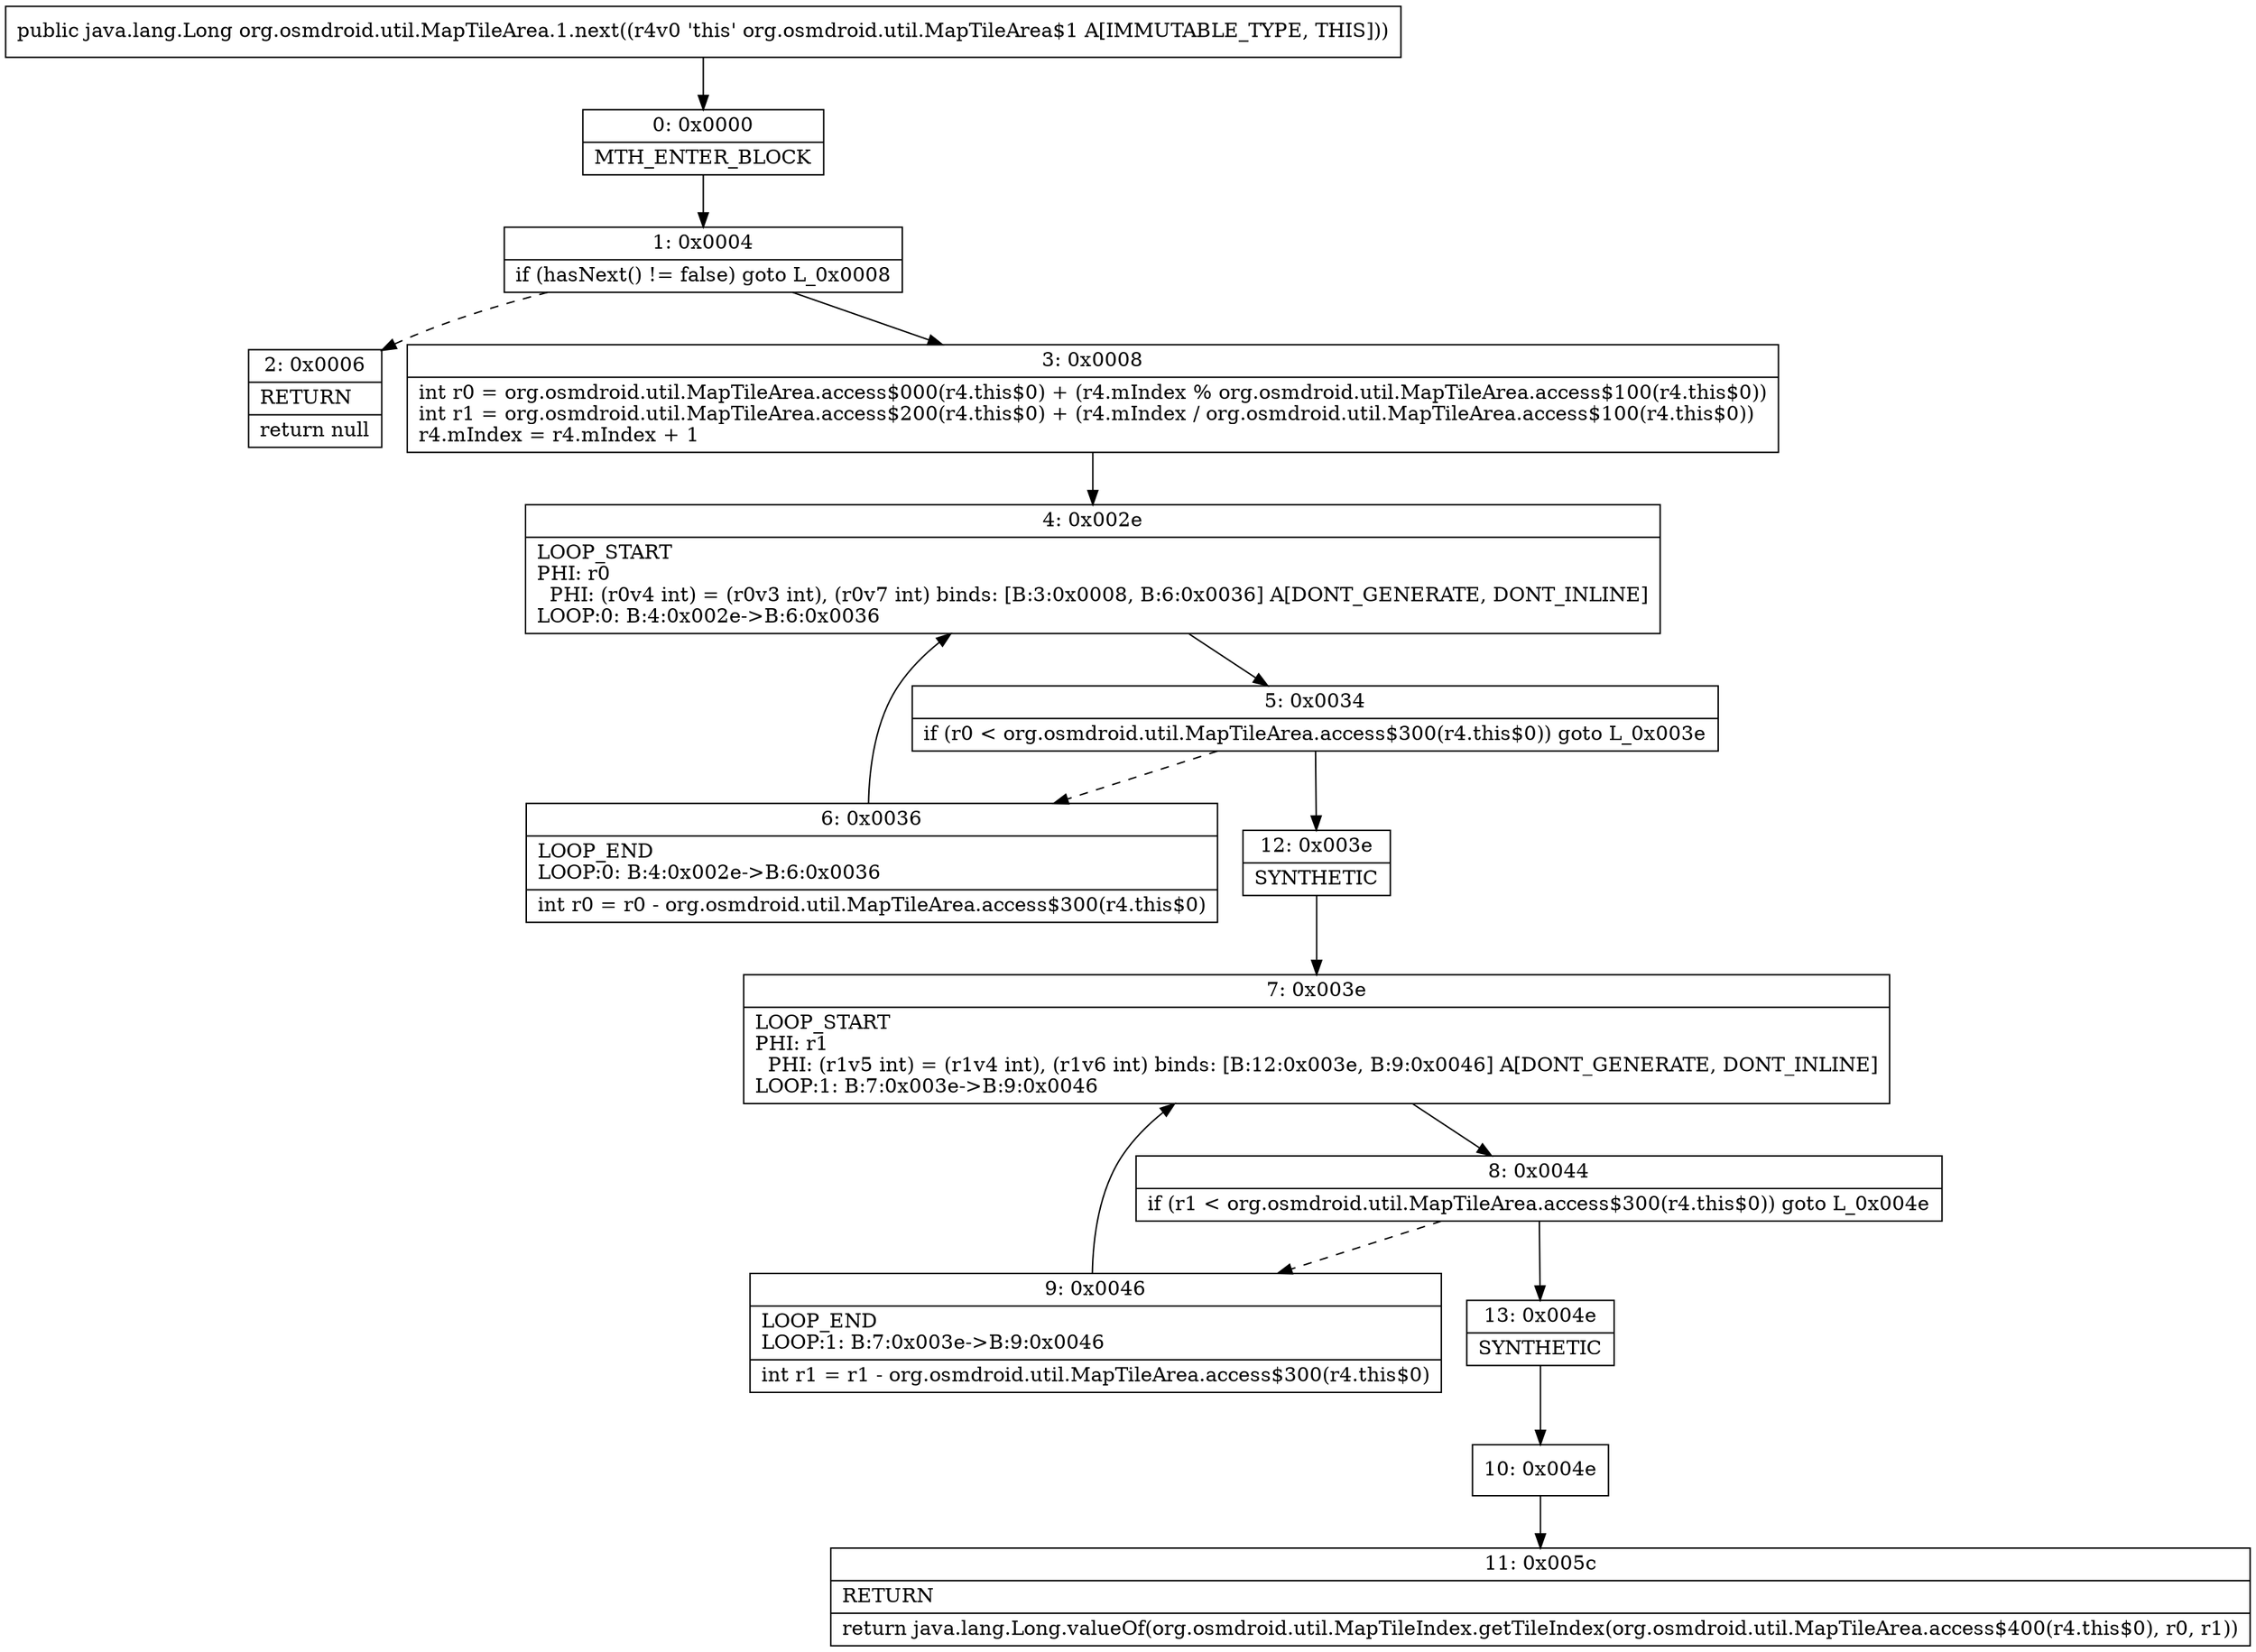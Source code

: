 digraph "CFG fororg.osmdroid.util.MapTileArea.1.next()Ljava\/lang\/Long;" {
Node_0 [shape=record,label="{0\:\ 0x0000|MTH_ENTER_BLOCK\l}"];
Node_1 [shape=record,label="{1\:\ 0x0004|if (hasNext() != false) goto L_0x0008\l}"];
Node_2 [shape=record,label="{2\:\ 0x0006|RETURN\l|return null\l}"];
Node_3 [shape=record,label="{3\:\ 0x0008|int r0 = org.osmdroid.util.MapTileArea.access$000(r4.this$0) + (r4.mIndex % org.osmdroid.util.MapTileArea.access$100(r4.this$0))\lint r1 = org.osmdroid.util.MapTileArea.access$200(r4.this$0) + (r4.mIndex \/ org.osmdroid.util.MapTileArea.access$100(r4.this$0))\lr4.mIndex = r4.mIndex + 1\l}"];
Node_4 [shape=record,label="{4\:\ 0x002e|LOOP_START\lPHI: r0 \l  PHI: (r0v4 int) = (r0v3 int), (r0v7 int) binds: [B:3:0x0008, B:6:0x0036] A[DONT_GENERATE, DONT_INLINE]\lLOOP:0: B:4:0x002e\-\>B:6:0x0036\l}"];
Node_5 [shape=record,label="{5\:\ 0x0034|if (r0 \< org.osmdroid.util.MapTileArea.access$300(r4.this$0)) goto L_0x003e\l}"];
Node_6 [shape=record,label="{6\:\ 0x0036|LOOP_END\lLOOP:0: B:4:0x002e\-\>B:6:0x0036\l|int r0 = r0 \- org.osmdroid.util.MapTileArea.access$300(r4.this$0)\l}"];
Node_7 [shape=record,label="{7\:\ 0x003e|LOOP_START\lPHI: r1 \l  PHI: (r1v5 int) = (r1v4 int), (r1v6 int) binds: [B:12:0x003e, B:9:0x0046] A[DONT_GENERATE, DONT_INLINE]\lLOOP:1: B:7:0x003e\-\>B:9:0x0046\l}"];
Node_8 [shape=record,label="{8\:\ 0x0044|if (r1 \< org.osmdroid.util.MapTileArea.access$300(r4.this$0)) goto L_0x004e\l}"];
Node_9 [shape=record,label="{9\:\ 0x0046|LOOP_END\lLOOP:1: B:7:0x003e\-\>B:9:0x0046\l|int r1 = r1 \- org.osmdroid.util.MapTileArea.access$300(r4.this$0)\l}"];
Node_10 [shape=record,label="{10\:\ 0x004e}"];
Node_11 [shape=record,label="{11\:\ 0x005c|RETURN\l|return java.lang.Long.valueOf(org.osmdroid.util.MapTileIndex.getTileIndex(org.osmdroid.util.MapTileArea.access$400(r4.this$0), r0, r1))\l}"];
Node_12 [shape=record,label="{12\:\ 0x003e|SYNTHETIC\l}"];
Node_13 [shape=record,label="{13\:\ 0x004e|SYNTHETIC\l}"];
MethodNode[shape=record,label="{public java.lang.Long org.osmdroid.util.MapTileArea.1.next((r4v0 'this' org.osmdroid.util.MapTileArea$1 A[IMMUTABLE_TYPE, THIS])) }"];
MethodNode -> Node_0;
Node_0 -> Node_1;
Node_1 -> Node_2[style=dashed];
Node_1 -> Node_3;
Node_3 -> Node_4;
Node_4 -> Node_5;
Node_5 -> Node_6[style=dashed];
Node_5 -> Node_12;
Node_6 -> Node_4;
Node_7 -> Node_8;
Node_8 -> Node_9[style=dashed];
Node_8 -> Node_13;
Node_9 -> Node_7;
Node_10 -> Node_11;
Node_12 -> Node_7;
Node_13 -> Node_10;
}

